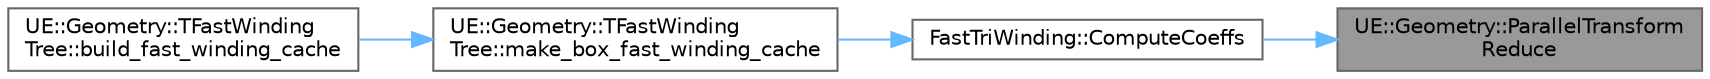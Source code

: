 digraph "UE::Geometry::ParallelTransformReduce"
{
 // INTERACTIVE_SVG=YES
 // LATEX_PDF_SIZE
  bgcolor="transparent";
  edge [fontname=Helvetica,fontsize=10,labelfontname=Helvetica,labelfontsize=10];
  node [fontname=Helvetica,fontsize=10,shape=box,height=0.2,width=0.4];
  rankdir="RL";
  Node1 [id="Node000001",label="UE::Geometry::ParallelTransform\lReduce",height=0.2,width=0.4,color="gray40", fillcolor="grey60", style="filled", fontcolor="black",tooltip=" "];
  Node1 -> Node2 [id="edge1_Node000001_Node000002",dir="back",color="steelblue1",style="solid",tooltip=" "];
  Node2 [id="Node000002",label="FastTriWinding::ComputeCoeffs",height=0.2,width=0.4,color="grey40", fillcolor="white", style="filled",URL="$d8/dd6/namespaceFastTriWinding.html#a19c5b2a3df14da1e1eb65213ddefc2e8",tooltip="precompute constant coefficients of triangle winding number approximation (evaluated in parallel for ..."];
  Node2 -> Node3 [id="edge2_Node000002_Node000003",dir="back",color="steelblue1",style="solid",tooltip=" "];
  Node3 [id="Node000003",label="UE::Geometry::TFastWinding\lTree::make_box_fast_winding_cache",height=0.2,width=0.4,color="grey40", fillcolor="white", style="filled",URL="$dd/d0e/classUE_1_1Geometry_1_1TFastWindingTree.html#a6a45ca65aedb8438c1e2349f3f4b1ff4",tooltip=" "];
  Node3 -> Node4 [id="edge3_Node000003_Node000004",dir="back",color="steelblue1",style="solid",tooltip=" "];
  Node4 [id="Node000004",label="UE::Geometry::TFastWinding\lTree::build_fast_winding_cache",height=0.2,width=0.4,color="grey40", fillcolor="white", style="filled",URL="$dd/d0e/classUE_1_1Geometry_1_1TFastWindingTree.html#a154b56caac287a651a29ac9f8e34bca5",tooltip=" "];
}

